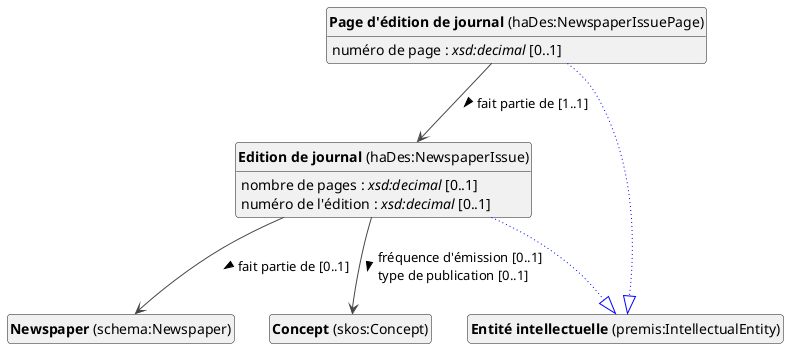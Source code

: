 @startuml
!theme vibrant
skinparam classFontSize 14
!define LIGHTORANGE
skinparam componentStyle uml2
skinparam wrapMessageWidth 1000
skinparam wrapWidth 1000
' skinparam ArrowColor #Maroon
' Remove shadows
skinparam shadowing false
'skinparam linetype polyline
skinparam ArrowMessageAlignment left
top to bottom direction


class "<b>Newspaper</b> (schema:Newspaper)" as schema_Newspaper [[#schema%3ANewspaper]]
class "<b>Concept</b> (skos:Concept)" as skos_Concept [[../../terms/fr#skos%3AConcept]]
class "<b>Edition de journal</b> (haDes:NewspaperIssue)" as haDes_NewspaperIssue [[#haDes%3ANewspaperIssue]]
class "<b>Entité intellectuelle</b> (premis:IntellectualEntity)" as premis_IntellectualEntity [[#premis%3AIntellectualEntity]]
class "<b>Page d'édition de journal</b> (haDes:NewspaperIssuePage)" as haDes_NewspaperIssuePage [[#haDes%3ANewspaperIssuePage]]
class "<b>Entité intellectuelle</b> (premis:IntellectualEntity)" as premis_IntellectualEntity [[#premis%3AIntellectualEntity]]





haDes_NewspaperIssue --|> premis_IntellectualEntity #blue;line.dotted;text:blue

haDes_NewspaperIssue : nombre de pages : <i>xsd:decimal</i> [0..1]
haDes_NewspaperIssue : numéro de l'édition : <i>xsd:decimal</i> [0..1]
haDes_NewspaperIssue --> schema_Newspaper :fait partie de [0..1]  > 
haDes_NewspaperIssue --> skos_Concept :fréquence d'émission [0..1]  \ltype de publication [0..1]  > 


haDes_NewspaperIssuePage --|> premis_IntellectualEntity #blue;line.dotted;text:blue

haDes_NewspaperIssuePage : numéro de page : <i>xsd:decimal</i> [0..1]
haDes_NewspaperIssuePage --> haDes_NewspaperIssue :fait partie de [1..1]  > 



hide circle
hide methods
hide empty members
@enduml


